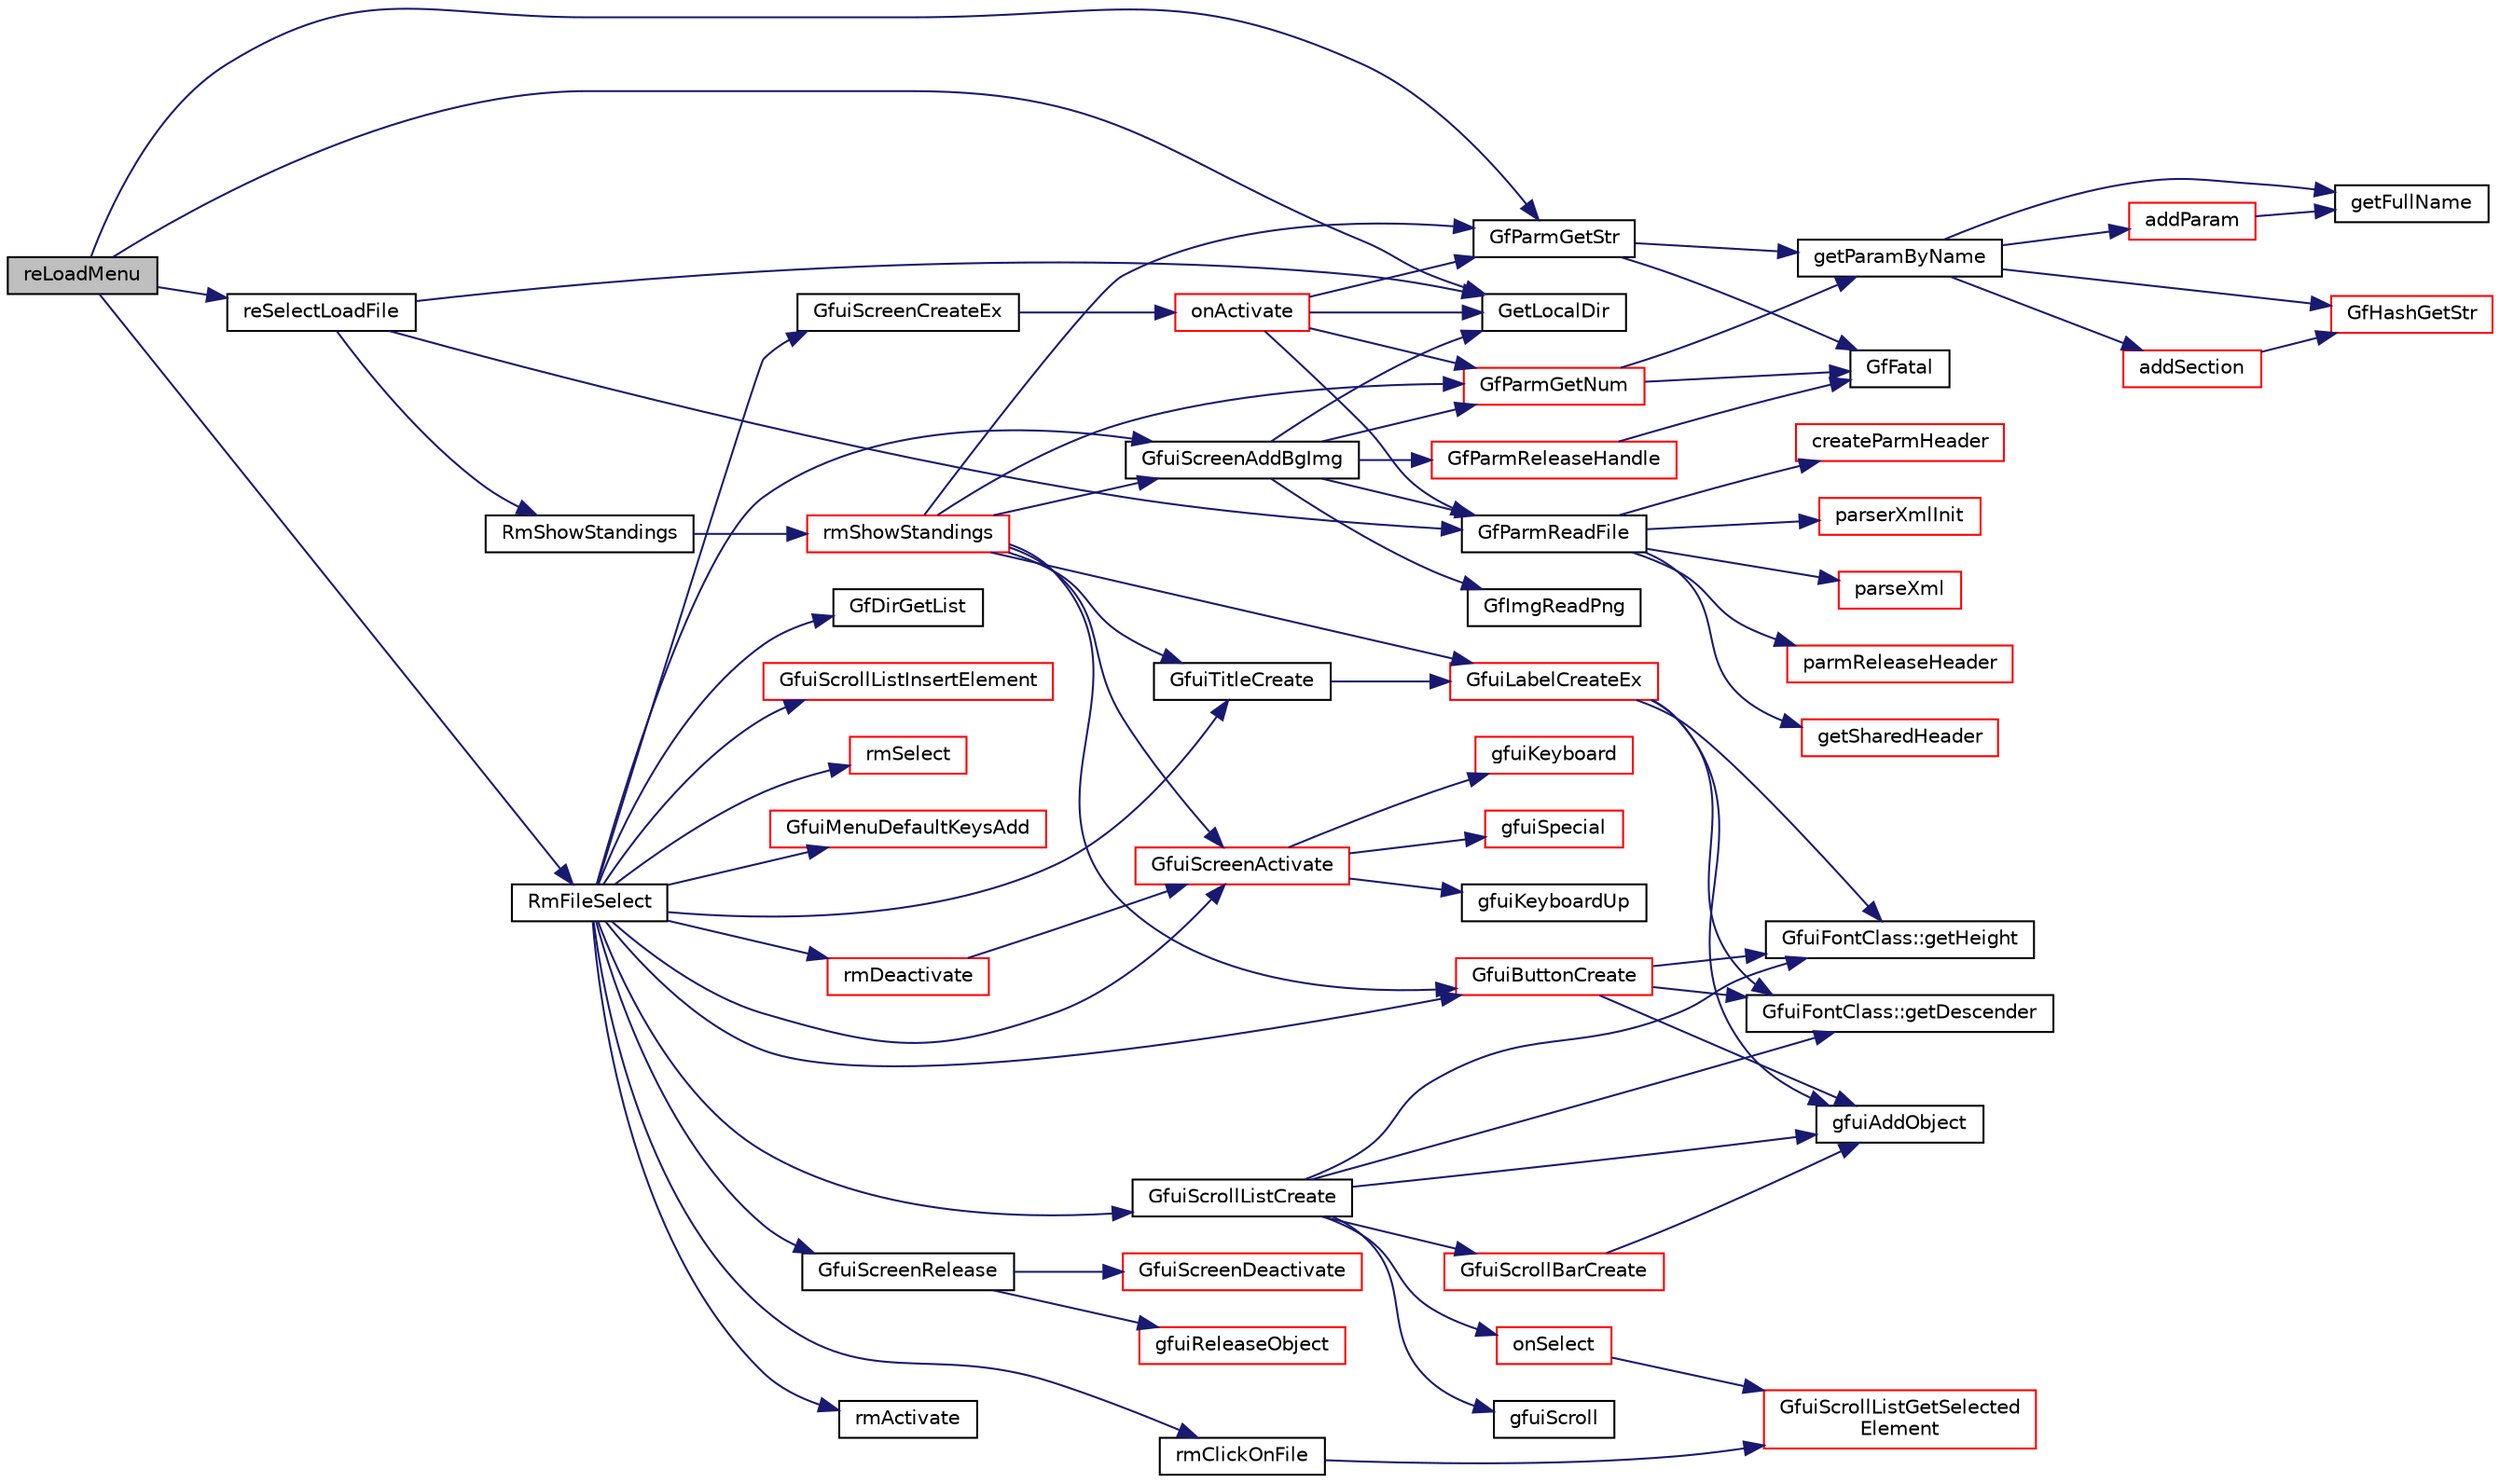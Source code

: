 digraph "reLoadMenu"
{
  edge [fontname="Helvetica",fontsize="10",labelfontname="Helvetica",labelfontsize="10"];
  node [fontname="Helvetica",fontsize="10",shape=record];
  rankdir="LR";
  Node1 [label="reLoadMenu",height=0.2,width=0.4,color="black", fillcolor="grey75", style="filled", fontcolor="black"];
  Node1 -> Node2 [color="midnightblue",fontsize="10",style="solid",fontname="Helvetica"];
  Node2 [label="reSelectLoadFile",height=0.2,width=0.4,color="black", fillcolor="white", style="filled",URL="$racemanmenu_8cpp.html#a8a5cb433fc8d2f2c02752ff4bdcec089"];
  Node2 -> Node3 [color="midnightblue",fontsize="10",style="solid",fontname="Helvetica"];
  Node3 [label="GetLocalDir",height=0.2,width=0.4,color="black", fillcolor="white", style="filled",URL="$tgf_8cpp.html#ae34eae3991aacabaf9c64025449d8c87"];
  Node2 -> Node4 [color="midnightblue",fontsize="10",style="solid",fontname="Helvetica"];
  Node4 [label="GfParmReadFile",height=0.2,width=0.4,color="black", fillcolor="white", style="filled",URL="$group__paramsfile.html#ga86fccfc1b5f8abf4ef6546896abd1e4f",tooltip="Read parameter set from file and return handle to parameter set. "];
  Node4 -> Node5 [color="midnightblue",fontsize="10",style="solid",fontname="Helvetica"];
  Node5 [label="getSharedHeader",height=0.2,width=0.4,color="red", fillcolor="white", style="filled",URL="$group__paramshelper.html#ga5935841c26ba851b585d1b06a06b04f9",tooltip="Helper function for looking up parameter sets in the cache. "];
  Node4 -> Node6 [color="midnightblue",fontsize="10",style="solid",fontname="Helvetica"];
  Node6 [label="createParmHeader",height=0.2,width=0.4,color="red", fillcolor="white", style="filled",URL="$group__paramshelper.html#ga51eeeb22e31263d97660ac17f4523059",tooltip="Helper function to create header for parameter set handle. "];
  Node4 -> Node7 [color="midnightblue",fontsize="10",style="solid",fontname="Helvetica"];
  Node7 [label="parserXmlInit",height=0.2,width=0.4,color="red", fillcolor="white", style="filled",URL="$group__paramshelper.html#gac858836123c9b216a1ac07054f1c622e",tooltip="Helper function to set up XML parser in parmHandle. "];
  Node4 -> Node8 [color="midnightblue",fontsize="10",style="solid",fontname="Helvetica"];
  Node8 [label="parseXml",height=0.2,width=0.4,color="red", fillcolor="white", style="filled",URL="$group__paramshelper.html#gaf8e1884873dd5449e8fedab60c19e46a",tooltip="Helper function to parse one line of XML. "];
  Node4 -> Node9 [color="midnightblue",fontsize="10",style="solid",fontname="Helvetica"];
  Node9 [label="parmReleaseHeader",height=0.2,width=0.4,color="red", fillcolor="white", style="filled",URL="$group__paramshelper.html#ga240416a305e2986d5fe269ae7ecc92df",tooltip="Helper function to release the parameter set if the reference counter is 0. "];
  Node2 -> Node10 [color="midnightblue",fontsize="10",style="solid",fontname="Helvetica"];
  Node10 [label="RmShowStandings",height=0.2,width=0.4,color="black", fillcolor="white", style="filled",URL="$group__racemantools.html#ga7508f8f014121861f1d98b7f90147a03",tooltip="Display standings. "];
  Node10 -> Node11 [color="midnightblue",fontsize="10",style="solid",fontname="Helvetica"];
  Node11 [label="rmShowStandings",height=0.2,width=0.4,color="red", fillcolor="white", style="filled",URL="$results_8cpp.html#a9f0763a31371e3cddcb79f17f46fec05"];
  Node11 -> Node12 [color="midnightblue",fontsize="10",style="solid",fontname="Helvetica"];
  Node12 [label="GfuiTitleCreate",height=0.2,width=0.4,color="black", fillcolor="white", style="filled",URL="$group__gui.html#ga2175b7439c4af8f85305dd64b5ebc7a9",tooltip="Add a Title to the screen. "];
  Node12 -> Node13 [color="midnightblue",fontsize="10",style="solid",fontname="Helvetica"];
  Node13 [label="GfuiLabelCreateEx",height=0.2,width=0.4,color="red", fillcolor="white", style="filled",URL="$group__gui.html#gab2495517bb164c00201dedd420cb60ac",tooltip="Create a new label (extended version). "];
  Node13 -> Node14 [color="midnightblue",fontsize="10",style="solid",fontname="Helvetica"];
  Node14 [label="GfuiFontClass::getDescender",height=0.2,width=0.4,color="black", fillcolor="white", style="filled",URL="$class_gfui_font_class.html#a9285866cfaa26f2db416dec244ede542"];
  Node13 -> Node15 [color="midnightblue",fontsize="10",style="solid",fontname="Helvetica"];
  Node15 [label="GfuiFontClass::getHeight",height=0.2,width=0.4,color="black", fillcolor="white", style="filled",URL="$class_gfui_font_class.html#af7a8622b16d9d8321fa6bcf5a23352a9"];
  Node13 -> Node16 [color="midnightblue",fontsize="10",style="solid",fontname="Helvetica"];
  Node16 [label="gfuiAddObject",height=0.2,width=0.4,color="black", fillcolor="white", style="filled",URL="$gui_8h.html#a94c49170d91c9d6978d7f4405d9ea064"];
  Node11 -> Node17 [color="midnightblue",fontsize="10",style="solid",fontname="Helvetica"];
  Node17 [label="GfuiScreenAddBgImg",height=0.2,width=0.4,color="black", fillcolor="white", style="filled",URL="$group__gui.html#ga2d1e0f1edf2ed7b53be750c721de1f0a",tooltip="Add an image background to a screen. "];
  Node17 -> Node3 [color="midnightblue",fontsize="10",style="solid",fontname="Helvetica"];
  Node17 -> Node4 [color="midnightblue",fontsize="10",style="solid",fontname="Helvetica"];
  Node17 -> Node18 [color="midnightblue",fontsize="10",style="solid",fontname="Helvetica"];
  Node18 [label="GfParmGetNum",height=0.2,width=0.4,color="red", fillcolor="white", style="filled",URL="$group__paramsdata.html#ga57d6d6694c94482128c7b7bd6bf0a2e8",tooltip="Get a numerical parameter from the parameter set handle. "];
  Node18 -> Node19 [color="midnightblue",fontsize="10",style="solid",fontname="Helvetica"];
  Node19 [label="GfFatal",height=0.2,width=0.4,color="black", fillcolor="white", style="filled",URL="$tgf_8h.html#a927c58e55400ef72e0e54548b26f973d"];
  Node18 -> Node20 [color="midnightblue",fontsize="10",style="solid",fontname="Helvetica"];
  Node20 [label="getParamByName",height=0.2,width=0.4,color="black", fillcolor="white", style="filled",URL="$group__paramshelper.html#gad76ca407ee6b618e69f80c80aa319d63",tooltip="Helper function to get (or create) a parameter by name. "];
  Node20 -> Node21 [color="midnightblue",fontsize="10",style="solid",fontname="Helvetica"];
  Node21 [label="getFullName",height=0.2,width=0.4,color="black", fillcolor="white", style="filled",URL="$group__paramshelper.html#gaf12253922391ef1139cd12f2a0ffa5ea",tooltip="Helper function to get the full name of a parameter (full name: \"sectionName/paramName\"). "];
  Node20 -> Node22 [color="midnightblue",fontsize="10",style="solid",fontname="Helvetica"];
  Node22 [label="GfHashGetStr",height=0.2,width=0.4,color="red", fillcolor="white", style="filled",URL="$group__hash.html#ga4e47f57400b95ab9b6fe918c123fdb26",tooltip="Get the user data associated with a string key. "];
  Node20 -> Node23 [color="midnightblue",fontsize="10",style="solid",fontname="Helvetica"];
  Node23 [label="addSection",height=0.2,width=0.4,color="red", fillcolor="white", style="filled",URL="$group__paramshelper.html#ga56946944d68598d938e65db86ce1221f",tooltip="Helper function to add a section to a parameter set. "];
  Node23 -> Node22 [color="midnightblue",fontsize="10",style="solid",fontname="Helvetica"];
  Node20 -> Node24 [color="midnightblue",fontsize="10",style="solid",fontname="Helvetica"];
  Node24 [label="addParam",height=0.2,width=0.4,color="red", fillcolor="white", style="filled",URL="$group__paramshelper.html#gaf202744654cbc648b47479f30ccc3a8c",tooltip="Helper function to add parameter, does not check for duplicated name. "];
  Node24 -> Node21 [color="midnightblue",fontsize="10",style="solid",fontname="Helvetica"];
  Node17 -> Node25 [color="midnightblue",fontsize="10",style="solid",fontname="Helvetica"];
  Node25 [label="GfImgReadPng",height=0.2,width=0.4,color="black", fillcolor="white", style="filled",URL="$group__img.html#gae1213f2d0c4f49bfdf3b064c342216bd",tooltip="Load an image from disk to a buffer in RGBA mode. "];
  Node17 -> Node26 [color="midnightblue",fontsize="10",style="solid",fontname="Helvetica"];
  Node26 [label="GfParmReleaseHandle",height=0.2,width=0.4,color="red", fillcolor="white", style="filled",URL="$group__paramsfile.html#ga1a1597d2697db41bcb9fdb64a6569761",tooltip="Release given parameter set handle parmHandle. "];
  Node26 -> Node19 [color="midnightblue",fontsize="10",style="solid",fontname="Helvetica"];
  Node11 -> Node13 [color="midnightblue",fontsize="10",style="solid",fontname="Helvetica"];
  Node11 -> Node27 [color="midnightblue",fontsize="10",style="solid",fontname="Helvetica"];
  Node27 [label="GfParmGetStr",height=0.2,width=0.4,color="black", fillcolor="white", style="filled",URL="$group__paramsdata.html#gaa37bfd1fabd03d24fd50812c2330fa12",tooltip="Get a string parameter from the parameter set handle. "];
  Node27 -> Node19 [color="midnightblue",fontsize="10",style="solid",fontname="Helvetica"];
  Node27 -> Node20 [color="midnightblue",fontsize="10",style="solid",fontname="Helvetica"];
  Node11 -> Node18 [color="midnightblue",fontsize="10",style="solid",fontname="Helvetica"];
  Node11 -> Node28 [color="midnightblue",fontsize="10",style="solid",fontname="Helvetica"];
  Node28 [label="GfuiButtonCreate",height=0.2,width=0.4,color="red", fillcolor="white", style="filled",URL="$group__gui.html#ga48acf689c531b99051db5328023539fd",tooltip="Add a button to a screen. "];
  Node28 -> Node14 [color="midnightblue",fontsize="10",style="solid",fontname="Helvetica"];
  Node28 -> Node15 [color="midnightblue",fontsize="10",style="solid",fontname="Helvetica"];
  Node28 -> Node16 [color="midnightblue",fontsize="10",style="solid",fontname="Helvetica"];
  Node11 -> Node29 [color="midnightblue",fontsize="10",style="solid",fontname="Helvetica"];
  Node29 [label="GfuiScreenActivate",height=0.2,width=0.4,color="red", fillcolor="white", style="filled",URL="$group__gui.html#gadbbca757848adfdf2719c4678e30a0a2",tooltip="Activate a screen and make it current. "];
  Node29 -> Node30 [color="midnightblue",fontsize="10",style="solid",fontname="Helvetica"];
  Node30 [label="gfuiKeyboard",height=0.2,width=0.4,color="red", fillcolor="white", style="filled",URL="$gui_8cpp.html#a3619be0bdc95141c110ee218eb7e62e4"];
  Node29 -> Node31 [color="midnightblue",fontsize="10",style="solid",fontname="Helvetica"];
  Node31 [label="gfuiSpecial",height=0.2,width=0.4,color="red", fillcolor="white", style="filled",URL="$gui_8cpp.html#a2c8de10f1d60582218355213db409b9a"];
  Node29 -> Node32 [color="midnightblue",fontsize="10",style="solid",fontname="Helvetica"];
  Node32 [label="gfuiKeyboardUp",height=0.2,width=0.4,color="black", fillcolor="white", style="filled",URL="$gui_8cpp.html#a3e2bd83ae849b7ca7f8e40ec65e6581e"];
  Node1 -> Node27 [color="midnightblue",fontsize="10",style="solid",fontname="Helvetica"];
  Node1 -> Node3 [color="midnightblue",fontsize="10",style="solid",fontname="Helvetica"];
  Node1 -> Node33 [color="midnightblue",fontsize="10",style="solid",fontname="Helvetica"];
  Node33 [label="RmFileSelect",height=0.2,width=0.4,color="black", fillcolor="white", style="filled",URL="$group__racemantools.html#gab3435b1a9aef0b6eb65afab5fc9abd51",tooltip="File selection. "];
  Node33 -> Node34 [color="midnightblue",fontsize="10",style="solid",fontname="Helvetica"];
  Node34 [label="GfuiScreenRelease",height=0.2,width=0.4,color="black", fillcolor="white", style="filled",URL="$group__gui.html#ga188b33e2755fc6c39199f60dd60cc6d5",tooltip="Release the given screen. "];
  Node34 -> Node35 [color="midnightblue",fontsize="10",style="solid",fontname="Helvetica"];
  Node35 [label="GfuiScreenDeactivate",height=0.2,width=0.4,color="red", fillcolor="white", style="filled",URL="$group__gui.html#gafcf1d3bd5cbc4b7b001fb1f35d3e1f83",tooltip="Deactivate the current screen. "];
  Node34 -> Node36 [color="midnightblue",fontsize="10",style="solid",fontname="Helvetica"];
  Node36 [label="gfuiReleaseObject",height=0.2,width=0.4,color="red", fillcolor="white", style="filled",URL="$gui_8h.html#a88978272c8b0faee3f8b2dd3ab4e707d"];
  Node33 -> Node37 [color="midnightblue",fontsize="10",style="solid",fontname="Helvetica"];
  Node37 [label="GfuiScreenCreateEx",height=0.2,width=0.4,color="black", fillcolor="white", style="filled",URL="$group__gui.html#gad9d378558d1ea2fb3348ef4341f99311",tooltip="Create a screen. "];
  Node37 -> Node38 [color="midnightblue",fontsize="10",style="solid",fontname="Helvetica"];
  Node38 [label="onActivate",height=0.2,width=0.4,color="red", fillcolor="white", style="filled",URL="$controlconfig_8cpp.html#aa648143267724ca9dda4aba973202a20"];
  Node38 -> Node3 [color="midnightblue",fontsize="10",style="solid",fontname="Helvetica"];
  Node38 -> Node4 [color="midnightblue",fontsize="10",style="solid",fontname="Helvetica"];
  Node38 -> Node27 [color="midnightblue",fontsize="10",style="solid",fontname="Helvetica"];
  Node38 -> Node18 [color="midnightblue",fontsize="10",style="solid",fontname="Helvetica"];
  Node33 -> Node39 [color="midnightblue",fontsize="10",style="solid",fontname="Helvetica"];
  Node39 [label="rmActivate",height=0.2,width=0.4,color="black", fillcolor="white", style="filled",URL="$fileselect_8cpp.html#a94b9136485414d4e3a0dc015e6df958e"];
  Node33 -> Node17 [color="midnightblue",fontsize="10",style="solid",fontname="Helvetica"];
  Node33 -> Node12 [color="midnightblue",fontsize="10",style="solid",fontname="Helvetica"];
  Node33 -> Node40 [color="midnightblue",fontsize="10",style="solid",fontname="Helvetica"];
  Node40 [label="GfuiScrollListCreate",height=0.2,width=0.4,color="black", fillcolor="white", style="filled",URL="$group__gui.html#ga709082128c9ba3b17eccd5bcfa436f7a",tooltip="Create a new scroll list. "];
  Node40 -> Node14 [color="midnightblue",fontsize="10",style="solid",fontname="Helvetica"];
  Node40 -> Node15 [color="midnightblue",fontsize="10",style="solid",fontname="Helvetica"];
  Node40 -> Node41 [color="midnightblue",fontsize="10",style="solid",fontname="Helvetica"];
  Node41 [label="onSelect",height=0.2,width=0.4,color="red", fillcolor="white", style="filled",URL="$driverconfig_8cpp.html#a1bb4f2921025c17a81386b07ba97210e"];
  Node41 -> Node42 [color="midnightblue",fontsize="10",style="solid",fontname="Helvetica"];
  Node42 [label="GfuiScrollListGetSelected\lElement",height=0.2,width=0.4,color="red", fillcolor="white", style="filled",URL="$group__gui.html#gaf00f8a4f5b35495fe8537f75e95b1def",tooltip="Get the selected element from the scroll list. "];
  Node40 -> Node43 [color="midnightblue",fontsize="10",style="solid",fontname="Helvetica"];
  Node43 [label="GfuiScrollBarCreate",height=0.2,width=0.4,color="red", fillcolor="white", style="filled",URL="$group__gui.html#ga1a0ada6fe2db845c677d7a9eed38224d",tooltip="Create a new scroll bar. "];
  Node43 -> Node16 [color="midnightblue",fontsize="10",style="solid",fontname="Helvetica"];
  Node40 -> Node44 [color="midnightblue",fontsize="10",style="solid",fontname="Helvetica"];
  Node44 [label="gfuiScroll",height=0.2,width=0.4,color="black", fillcolor="white", style="filled",URL="$guiscrollist_8cpp.html#a01adf3c22bf22ea5e30fa620b36863ad"];
  Node40 -> Node16 [color="midnightblue",fontsize="10",style="solid",fontname="Helvetica"];
  Node33 -> Node45 [color="midnightblue",fontsize="10",style="solid",fontname="Helvetica"];
  Node45 [label="rmClickOnFile",height=0.2,width=0.4,color="black", fillcolor="white", style="filled",URL="$fileselect_8cpp.html#af164b9450c63b4b75d721685be5276b5"];
  Node45 -> Node42 [color="midnightblue",fontsize="10",style="solid",fontname="Helvetica"];
  Node33 -> Node46 [color="midnightblue",fontsize="10",style="solid",fontname="Helvetica"];
  Node46 [label="GfDirGetList",height=0.2,width=0.4,color="black", fillcolor="white", style="filled",URL="$group__dir.html#gab67712ccc96ff202dcda9d5d53de681c",tooltip="Get the list of files of a given directory. "];
  Node33 -> Node29 [color="midnightblue",fontsize="10",style="solid",fontname="Helvetica"];
  Node33 -> Node47 [color="midnightblue",fontsize="10",style="solid",fontname="Helvetica"];
  Node47 [label="GfuiScrollListInsertElement",height=0.2,width=0.4,color="red", fillcolor="white", style="filled",URL="$group__gui.html#ga3c81b7a74b4222b261b85a51facd4590",tooltip="Insert an element in a scroll list. "];
  Node33 -> Node28 [color="midnightblue",fontsize="10",style="solid",fontname="Helvetica"];
  Node33 -> Node48 [color="midnightblue",fontsize="10",style="solid",fontname="Helvetica"];
  Node48 [label="rmSelect",height=0.2,width=0.4,color="red", fillcolor="white", style="filled",URL="$fileselect_8cpp.html#a1449ef31ea6a14a9559e6e00f66f2974"];
  Node33 -> Node49 [color="midnightblue",fontsize="10",style="solid",fontname="Helvetica"];
  Node49 [label="rmDeactivate",height=0.2,width=0.4,color="red", fillcolor="white", style="filled",URL="$fileselect_8cpp.html#ae39dd8e880cebc4417d62d1f7d563348"];
  Node49 -> Node29 [color="midnightblue",fontsize="10",style="solid",fontname="Helvetica"];
  Node33 -> Node50 [color="midnightblue",fontsize="10",style="solid",fontname="Helvetica"];
  Node50 [label="GfuiMenuDefaultKeysAdd",height=0.2,width=0.4,color="red", fillcolor="white", style="filled",URL="$group__gui.html#ga1356d8b4565581dfac02dc43c4cba824",tooltip="Add the default menu keyboard callback to a screen. "];
}
